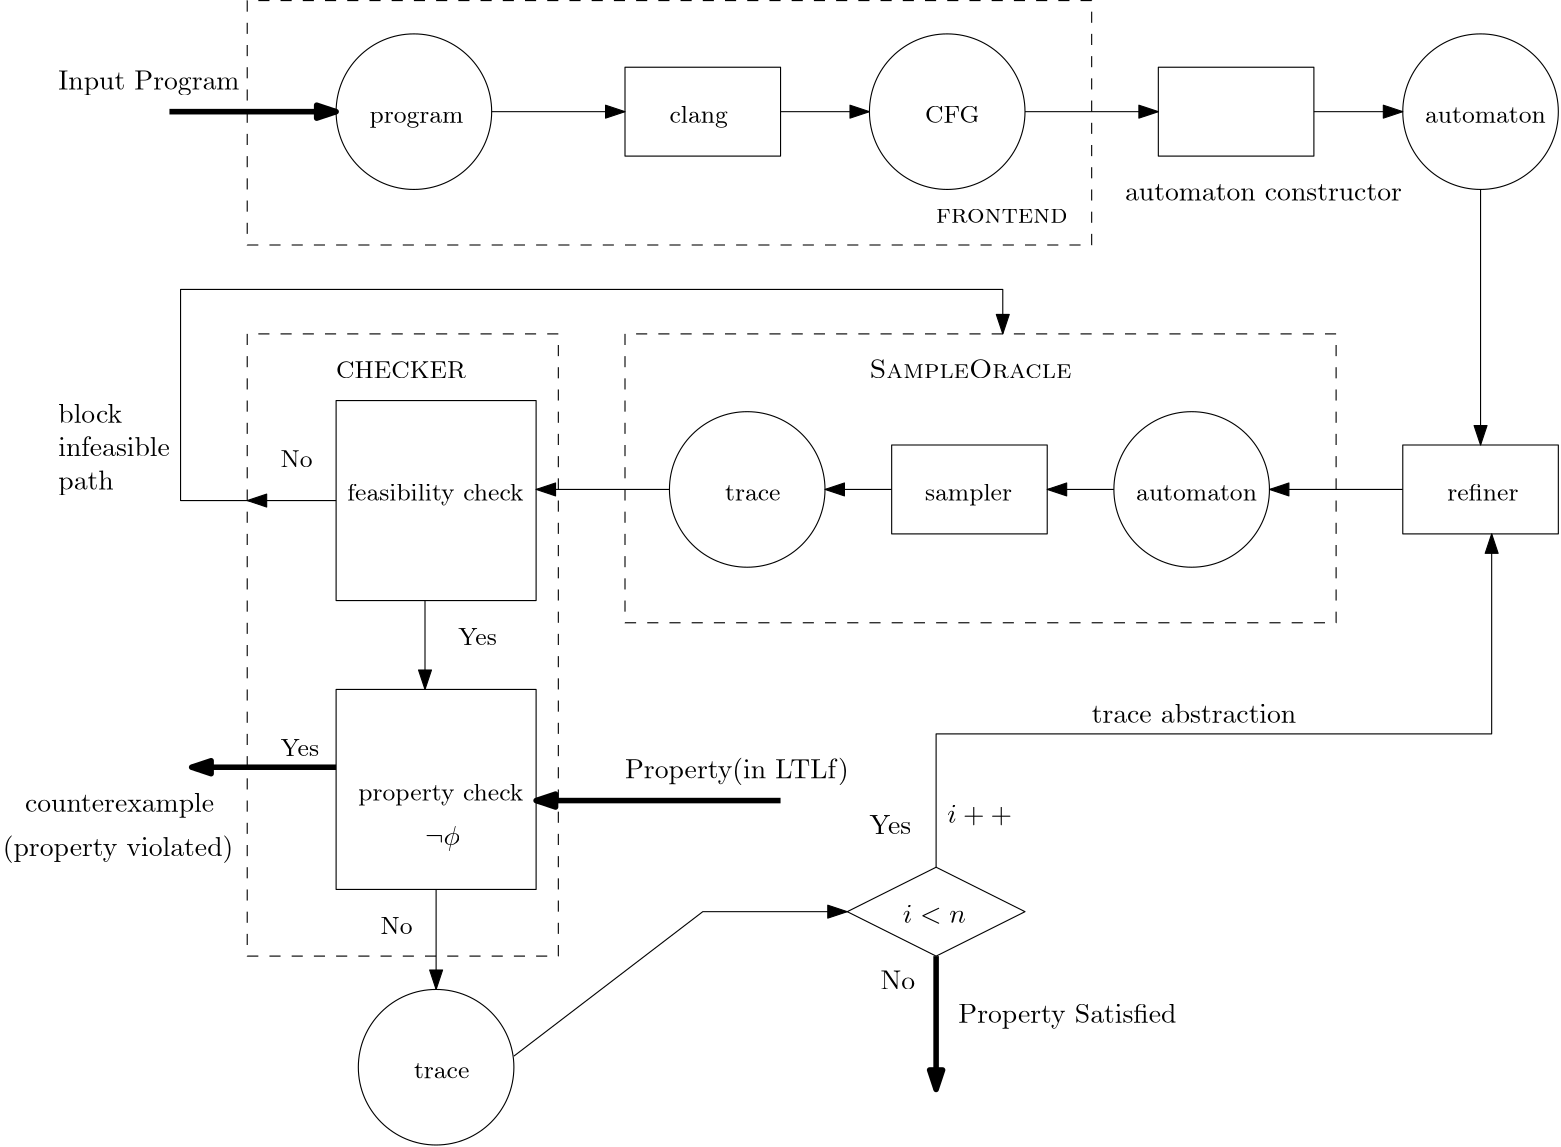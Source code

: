 <?xml version="1.0"?>
<!DOCTYPE ipe SYSTEM "ipe.dtd">
<ipe version="70218" creator="Ipe 7.2.20">
<info created="D:20201013095128" modified="D:20201027123811"/>
<ipestyle name="basic">
<symbol name="arrow/arc(spx)">
<path stroke="sym-stroke" fill="sym-stroke" pen="sym-pen">
0 0 m
-1 0.333 l
-1 -0.333 l
h
</path>
</symbol>
<symbol name="arrow/farc(spx)">
<path stroke="sym-stroke" fill="white" pen="sym-pen">
0 0 m
-1 0.333 l
-1 -0.333 l
h
</path>
</symbol>
<symbol name="arrow/ptarc(spx)">
<path stroke="sym-stroke" fill="sym-stroke" pen="sym-pen">
0 0 m
-1 0.333 l
-0.8 0 l
-1 -0.333 l
h
</path>
</symbol>
<symbol name="arrow/fptarc(spx)">
<path stroke="sym-stroke" fill="white" pen="sym-pen">
0 0 m
-1 0.333 l
-0.8 0 l
-1 -0.333 l
h
</path>
</symbol>
<symbol name="mark/circle(sx)" transformations="translations">
<path fill="sym-stroke">
0.6 0 0 0.6 0 0 e
0.4 0 0 0.4 0 0 e
</path>
</symbol>
<symbol name="mark/disk(sx)" transformations="translations">
<path fill="sym-stroke">
0.6 0 0 0.6 0 0 e
</path>
</symbol>
<symbol name="mark/fdisk(sfx)" transformations="translations">
<group>
<path fill="sym-fill">
0.5 0 0 0.5 0 0 e
</path>
<path fill="sym-stroke" fillrule="eofill">
0.6 0 0 0.6 0 0 e
0.4 0 0 0.4 0 0 e
</path>
</group>
</symbol>
<symbol name="mark/box(sx)" transformations="translations">
<path fill="sym-stroke" fillrule="eofill">
-0.6 -0.6 m
0.6 -0.6 l
0.6 0.6 l
-0.6 0.6 l
h
-0.4 -0.4 m
0.4 -0.4 l
0.4 0.4 l
-0.4 0.4 l
h
</path>
</symbol>
<symbol name="mark/square(sx)" transformations="translations">
<path fill="sym-stroke">
-0.6 -0.6 m
0.6 -0.6 l
0.6 0.6 l
-0.6 0.6 l
h
</path>
</symbol>
<symbol name="mark/fsquare(sfx)" transformations="translations">
<group>
<path fill="sym-fill">
-0.5 -0.5 m
0.5 -0.5 l
0.5 0.5 l
-0.5 0.5 l
h
</path>
<path fill="sym-stroke" fillrule="eofill">
-0.6 -0.6 m
0.6 -0.6 l
0.6 0.6 l
-0.6 0.6 l
h
-0.4 -0.4 m
0.4 -0.4 l
0.4 0.4 l
-0.4 0.4 l
h
</path>
</group>
</symbol>
<symbol name="mark/cross(sx)" transformations="translations">
<group>
<path fill="sym-stroke">
-0.43 -0.57 m
0.57 0.43 l
0.43 0.57 l
-0.57 -0.43 l
h
</path>
<path fill="sym-stroke">
-0.43 0.57 m
0.57 -0.43 l
0.43 -0.57 l
-0.57 0.43 l
h
</path>
</group>
</symbol>
<symbol name="arrow/fnormal(spx)">
<path stroke="sym-stroke" fill="white" pen="sym-pen">
0 0 m
-1 0.333 l
-1 -0.333 l
h
</path>
</symbol>
<symbol name="arrow/pointed(spx)">
<path stroke="sym-stroke" fill="sym-stroke" pen="sym-pen">
0 0 m
-1 0.333 l
-0.8 0 l
-1 -0.333 l
h
</path>
</symbol>
<symbol name="arrow/fpointed(spx)">
<path stroke="sym-stroke" fill="white" pen="sym-pen">
0 0 m
-1 0.333 l
-0.8 0 l
-1 -0.333 l
h
</path>
</symbol>
<symbol name="arrow/linear(spx)">
<path stroke="sym-stroke" pen="sym-pen">
-1 0.333 m
0 0 l
-1 -0.333 l
</path>
</symbol>
<symbol name="arrow/fdouble(spx)">
<path stroke="sym-stroke" fill="white" pen="sym-pen">
0 0 m
-1 0.333 l
-1 -0.333 l
h
-1 0 m
-2 0.333 l
-2 -0.333 l
h
</path>
</symbol>
<symbol name="arrow/double(spx)">
<path stroke="sym-stroke" fill="sym-stroke" pen="sym-pen">
0 0 m
-1 0.333 l
-1 -0.333 l
h
-1 0 m
-2 0.333 l
-2 -0.333 l
h
</path>
</symbol>
<symbol name="arrow/mid-normal(spx)">
<path stroke="sym-stroke" fill="sym-stroke" pen="sym-pen">
0.5 0 m
-0.5 0.333 l
-0.5 -0.333 l
h
</path>
</symbol>
<symbol name="arrow/mid-fnormal(spx)">
<path stroke="sym-stroke" fill="white" pen="sym-pen">
0.5 0 m
-0.5 0.333 l
-0.5 -0.333 l
h
</path>
</symbol>
<symbol name="arrow/mid-pointed(spx)">
<path stroke="sym-stroke" fill="sym-stroke" pen="sym-pen">
0.5 0 m
-0.5 0.333 l
-0.3 0 l
-0.5 -0.333 l
h
</path>
</symbol>
<symbol name="arrow/mid-fpointed(spx)">
<path stroke="sym-stroke" fill="white" pen="sym-pen">
0.5 0 m
-0.5 0.333 l
-0.3 0 l
-0.5 -0.333 l
h
</path>
</symbol>
<symbol name="arrow/mid-double(spx)">
<path stroke="sym-stroke" fill="sym-stroke" pen="sym-pen">
1 0 m
0 0.333 l
0 -0.333 l
h
0 0 m
-1 0.333 l
-1 -0.333 l
h
</path>
</symbol>
<symbol name="arrow/mid-fdouble(spx)">
<path stroke="sym-stroke" fill="white" pen="sym-pen">
1 0 m
0 0.333 l
0 -0.333 l
h
0 0 m
-1 0.333 l
-1 -0.333 l
h
</path>
</symbol>
<pen name="heavier" value="0.8"/>
<pen name="fat" value="1.2"/>
<pen name="ultrafat" value="2"/>
<symbolsize name="large" value="5"/>
<symbolsize name="small" value="2"/>
<symbolsize name="tiny" value="1.1"/>
<arrowsize name="large" value="10"/>
<arrowsize name="small" value="5"/>
<arrowsize name="tiny" value="3"/>
<color name="red" value="1 0 0"/>
<color name="blue" value="0 0 1"/>
<color name="green" value="0 1 0"/>
<color name="yellow" value="1 1 0"/>
<color name="orange" value="1 0.647 0"/>
<color name="gold" value="1 0.843 0"/>
<color name="purple" value="0.627 0.125 0.941"/>
<color name="gray" value="0.745"/>
<color name="brown" value="0.647 0.165 0.165"/>
<color name="navy" value="0 0 0.502"/>
<color name="pink" value="1 0.753 0.796"/>
<color name="seagreen" value="0.18 0.545 0.341"/>
<color name="turquoise" value="0.251 0.878 0.816"/>
<color name="violet" value="0.933 0.51 0.933"/>
<color name="darkblue" value="0 0 0.545"/>
<color name="darkcyan" value="0 0.545 0.545"/>
<color name="darkgray" value="0.663"/>
<color name="darkgreen" value="0 0.392 0"/>
<color name="darkmagenta" value="0.545 0 0.545"/>
<color name="darkorange" value="1 0.549 0"/>
<color name="darkred" value="0.545 0 0"/>
<color name="lightblue" value="0.678 0.847 0.902"/>
<color name="lightcyan" value="0.878 1 1"/>
<color name="lightgray" value="0.827"/>
<color name="lightgreen" value="0.565 0.933 0.565"/>
<color name="lightyellow" value="1 1 0.878"/>
<dashstyle name="dotted" value="[1 3] 0"/>
<dashstyle name="dashed" value="[4] 0"/>
<dashstyle name="dash dotted" value="[4 2 1 2] 0"/>
<dashstyle name="dash dot dotted" value="[4 2 1 2 1 2] 0"/>
<textsize name="large" value="\large"/>
<textsize name="small" value="\small"/>
<textsize name="tiny" value="\tiny"/>
<textsize name="Large" value="\Large"/>
<textsize name="LARGE" value="\LARGE"/>
<textsize name="huge" value="\huge"/>
<textsize name="Huge" value="\Huge"/>
<textsize name="footnote" value="\footnotesize"/>
<textstyle name="center" begin="\begin{center}" end="\end{center}"/>
<textstyle name="itemize" begin="\begin{itemize}" end="\end{itemize}"/>
<textstyle name="item" begin="\begin{itemize}\item{}" end="\end{itemize}"/>
<gridsize name="4 pts" value="4"/>
<gridsize name="8 pts (~3 mm)" value="8"/>
<gridsize name="16 pts (~6 mm)" value="16"/>
<gridsize name="32 pts (~12 mm)" value="32"/>
<gridsize name="10 pts (~3.5 mm)" value="10"/>
<gridsize name="20 pts (~7 mm)" value="20"/>
<gridsize name="14 pts (~5 mm)" value="14"/>
<gridsize name="28 pts (~10 mm)" value="28"/>
<gridsize name="56 pts (~20 mm)" value="56"/>
<anglesize name="90 deg" value="90"/>
<anglesize name="60 deg" value="60"/>
<anglesize name="45 deg" value="45"/>
<anglesize name="30 deg" value="30"/>
<anglesize name="22.5 deg" value="22.5"/>
<opacity name="10%" value="0.1"/>
<opacity name="30%" value="0.3"/>
<opacity name="50%" value="0.5"/>
<opacity name="75%" value="0.75"/>
<tiling name="falling" angle="-60" step="4" width="1"/>
<tiling name="rising" angle="30" step="4" width="1"/>
</ipestyle>
<page>
<layer name="alpha"/>
<view layers="alpha" active="alpha"/>
<path layer="alpha" stroke="black" dash="dashed">
96 704 m
96 480 l
208 480 l
208 704 l
h
</path>
<path stroke="black">
128 680 m
128 608 l
200 608 l
200 680 l
h
</path>
<path stroke="black">
128 576 m
128 504 l
200 504 l
200 576 l
h
</path>
<path stroke="black">
28 0 0 28 276 648 e
</path>
<path matrix="1 0 0 1 -112 -208" stroke="black">
28 0 0 28 276 648 e
</path>
<path matrix="1 0 0 1 160 0" stroke="black">
28 0 0 28 276 648 e
</path>
<path matrix="1 0 0 1 -120 136" stroke="black">
28 0 0 28 276 648 e
</path>
<path matrix="1 0 0 1 72 136" stroke="black">
28 0 0 28 276 648 e
</path>
<path matrix="1 0 0 1 264 136" stroke="black">
28 0 0 28 276 648 e
</path>
<path matrix="1 0 0 1 16 -8" stroke="black">
216 808 m
216 776 l
272 776 l
272 808 l
h
</path>
<path matrix="1 0 0 1 208 -8" stroke="black">
216 808 m
216 776 l
272 776 l
272 808 l
h
</path>
<path matrix="1 0 0 1 296 -144" stroke="black">
216 808 m
216 776 l
272 776 l
272 808 l
h
</path>
<path matrix="1 0 0 1 112 -144" stroke="black">
216 808 m
216 776 l
272 776 l
272 808 l
h
</path>
<text matrix="1 0 0 1 -4 -4" transformations="translations" pos="144 784" stroke="black" type="label" width="36.903" height="3.864" depth="1.74" valign="baseline" size="small">program
</text>
<text matrix="1 0 0 1 0 -4" transformations="translations" pos="248 784" stroke="black" type="label" width="24.062" height="6.23" depth="1.74" valign="baseline" size="small">clang
</text>
<text matrix="1 0 0 1 4 -4" transformations="translations" pos="336 784" stroke="black" type="label" width="22.717" height="6.127" depth="0" valign="baseline" size="small">CFG
</text>
<text matrix="1 0 0 1 -8 12" transformations="translations" pos="528 768" stroke="black" type="label" width="46.589" height="5.515" depth="0" valign="baseline" size="small">automaton
</text>
<text matrix="1 0 0 1 0 -4" transformations="translations" pos="528 648" stroke="black" type="label" width="28.718" height="6.227" depth="0" valign="baseline" size="small">refiner
</text>
<text matrix="1 0 0 1 0 -12" transformations="translations" pos="416 656" stroke="black" type="label" width="43.517" height="5.515" depth="0" valign="baseline" size="small">automaton</text>
<text matrix="1 0 0 1 4 -4" transformations="translations" pos="336 648" stroke="black" type="label" width="31.305" height="6.23" depth="1.74" valign="baseline" size="small">sampler</text>
<text matrix="1 0 0 1 4 -12" transformations="translations" pos="264 656" stroke="black" type="label" width="19.991" height="5.515" depth="0" valign="baseline" size="small">trace</text>
<text matrix="1 0 0 1 -12 -12" transformations="translations" pos="144 656" stroke="black" type="label" width="66.614" height="6.23" depth="1.74" valign="baseline" size="small">feasibility check
</text>
<text matrix="1 0 0 1 -8 -16" transformations="translations" pos="144 552" stroke="black" type="label" width="59.436" height="6.23" depth="1.74" valign="baseline" size="small">property check</text>
<text matrix="1 0 0 1 124 -172" transformations="translations" pos="32 608" stroke="black" type="label" width="19.991" height="5.515" depth="0" valign="baseline" size="small">trace</text>
<path stroke="black" arrow="normal/normal">
184 784 m
232 784 l
</path>
<path stroke="black" arrow="normal/normal">
288 784 m
320 784 l
</path>
<path stroke="black" arrow="normal/normal">
376 784 m
424 784 l
</path>
<path stroke="black" arrow="normal/normal">
480 784 m
512 784 l
</path>
<path stroke="black" arrow="normal/normal">
540 756 m
540 664 l
</path>
<path stroke="black" arrow="normal/normal">
512 648 m
464 648 l
</path>
<path stroke="black" arrow="normal/normal">
408 648 m
384 648 l
</path>
<path stroke="black" arrow="normal/normal">
328 648 m
304 648 l
</path>
<path stroke="black" arrow="normal/normal">
248 648 m
200 648 l
</path>
<path stroke="black" arrow="normal/normal">
160 608 m
160 576 l
</path>
<path stroke="black" arrow="normal/normal">
128 644 m
96 644 l
</path>
<text matrix="1 0 0 1 -8 -24" transformations="translations" pos="136 712" stroke="black" type="label" width="46.712" height="6.127" depth="0" valign="baseline" size="small">CHECKER</text>
<text transformations="translations" pos="172 592" stroke="black" type="label" width="16.948" height="6.127" depth="0" valign="baseline" size="small">Yes
</text>
<text matrix="1 0 0 1 -64 60" transformations="translations" pos="172 492" stroke="black" type="label" width="13.876" height="6.127" depth="0" valign="baseline" size="small">Yes</text>
<text transformations="translations" pos="108 656" stroke="black" type="label" width="11.518" height="6.127" depth="0" valign="baseline" size="small">No</text>
<text matrix="1 0 0 1 36 -64" transformations="translations" pos="108 552" stroke="black" type="label" width="11.518" height="6.127" depth="0" valign="baseline" size="small">No</text>
<path stroke="black" dash="dashed">
96 824 m
96 736 l
400 736 l
400 824 l
h
</path>
<text matrix="1 0 0 1 40 16" transformations="translations" pos="304 728" stroke="black" type="label" width="47.333" height="5.12" depth="0" valign="baseline">\textsc{frontend}</text>
<path stroke="black" dash="dashed">
232 704 m
232 600 l
488 600 l
488 704 l
h
</path>
<text matrix="1 0 0 1 0 -8" transformations="translations" pos="320 696" stroke="black" type="label" width="72.727" height="6.808" depth="0" valign="baseline">\textsc{SampleOracle}</text>
<path stroke="black" pen="ultrafat" arrow="normal/normal">
288 536 m
200 536 l
</path>
<text matrix="1 0 0 1 -8 -8" transformations="translations" pos="240 552" stroke="black" type="label" width="80.67" height="7.473" depth="2.49" valign="baseline">Property(in LTLf)</text>
<text matrix="1 0 0 1 0 -40" transformations="translations" pos="160 560" stroke="black" type="label" width="12.578" height="6.926" depth="1.93" valign="baseline">$\neg \phi$</text>
<text matrix="1 0 0 1 -208 60" transformations="translations" pos="216 456" stroke="black" type="label" width="83.078" height="7.473" depth="2.49" valign="baseline">(property violated)</text>
<path stroke="black" arrow="normal/normal">
96 644 m
72 644 l
72 720 l
368 720 l
368 704 l
</path>
<path stroke="black" pen="ultrafat" arrow="normal/normal">
128 548 m
76 548 l
</path>
<path stroke="black" arrow="normal/normal">
164 504 m
164 468 l
</path>
<path stroke="black" pen="ultrafat" arrow="normal/normal">
68 784 m
128 784 l
</path>
<text matrix="1 0 0 1 -8 -12" transformations="translations" pos="36 804" stroke="black" type="label" width="65.228" height="6.815" depth="1.93" valign="baseline">Input Program</text>
<text matrix="1 0 0 1 0 -32" transformations="translations" pos="28 692" stroke="black" type="label" width="40.183" height="6.918" depth="0" valign="baseline">infeasible</text>
<text matrix="1 0 0 1 0 -36" transformations="translations" pos="28 684" stroke="black" type="label" width="19.925" height="6.926" depth="1.93" valign="baseline">path</text>
<text matrix="1 0 0 1 -12 -16" transformations="translations" pos="40 688" stroke="black" type="label" width="22.969" height="6.918" depth="0" valign="baseline">block</text>
<text matrix="1 0 0 1 8 -8" transformations="translations" pos="392 572" stroke="black" type="label" width="73.724" height="6.918" depth="0" valign="baseline">trace abstraction</text>
<text matrix="1 0 0 1 -20 -32" transformations="translations" pos="36 564" stroke="black" type="label" width="71.427" height="6.926" depth="1.93" valign="baseline">counterexample
</text>
<text matrix="1 0 0 1 -12 -4" transformations="translations" pos="424 756" stroke="black" type="label" width="99.737" height="6.128" depth="0" valign="baseline">automaton constructor</text>
<path stroke="black" arrow="normal/normal">
192 444 m
260 496 l
312 496 l
</path>
<path stroke="black">
312 496 m
344 512 l
376 496 l
344 480 l
h
</path>
<path stroke="black" pen="ultrafat" arrow="normal/normal">
344 480 m
344 432 l
</path>
<path stroke="black" arrow="normal/normal">
344 512 m
344 560 l
544 560 l
544 632 l
</path>
<text matrix="1 0 0 1 32 88" transformations="translations" pos="300 404" stroke="black" type="label" width="22.696" height="6.57" depth="0.39" valign="baseline">$i &lt; n$</text>
<text matrix="1 0 0 1 -24 -24" transformations="translations" pos="372 552" stroke="black" type="label" width="23.357" height="6.571" depth="0.83" valign="baseline">$i++$</text>
<text transformations="translations" pos="352 456" stroke="black" type="label" width="78.567" height="6.926" depth="1.93" valign="baseline">Property Satisfied</text>
<text transformations="translations" pos="324 468" stroke="black" type="label" width="12.453" height="6.808" depth="0" valign="baseline">No</text>
<text matrix="1 0 0 1 -4 0" transformations="translations" pos="324 524" stroke="black" type="label" width="18.32" height="6.808" depth="0" valign="baseline">Yes
</text>
</page>
</ipe>
